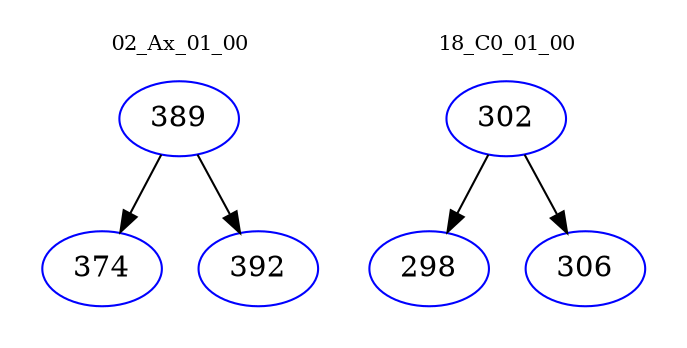 digraph{
subgraph cluster_0 {
color = white
label = "02_Ax_01_00";
fontsize=10;
T0_389 [label="389", color="blue"]
T0_389 -> T0_374 [color="black"]
T0_374 [label="374", color="blue"]
T0_389 -> T0_392 [color="black"]
T0_392 [label="392", color="blue"]
}
subgraph cluster_1 {
color = white
label = "18_C0_01_00";
fontsize=10;
T1_302 [label="302", color="blue"]
T1_302 -> T1_298 [color="black"]
T1_298 [label="298", color="blue"]
T1_302 -> T1_306 [color="black"]
T1_306 [label="306", color="blue"]
}
}

